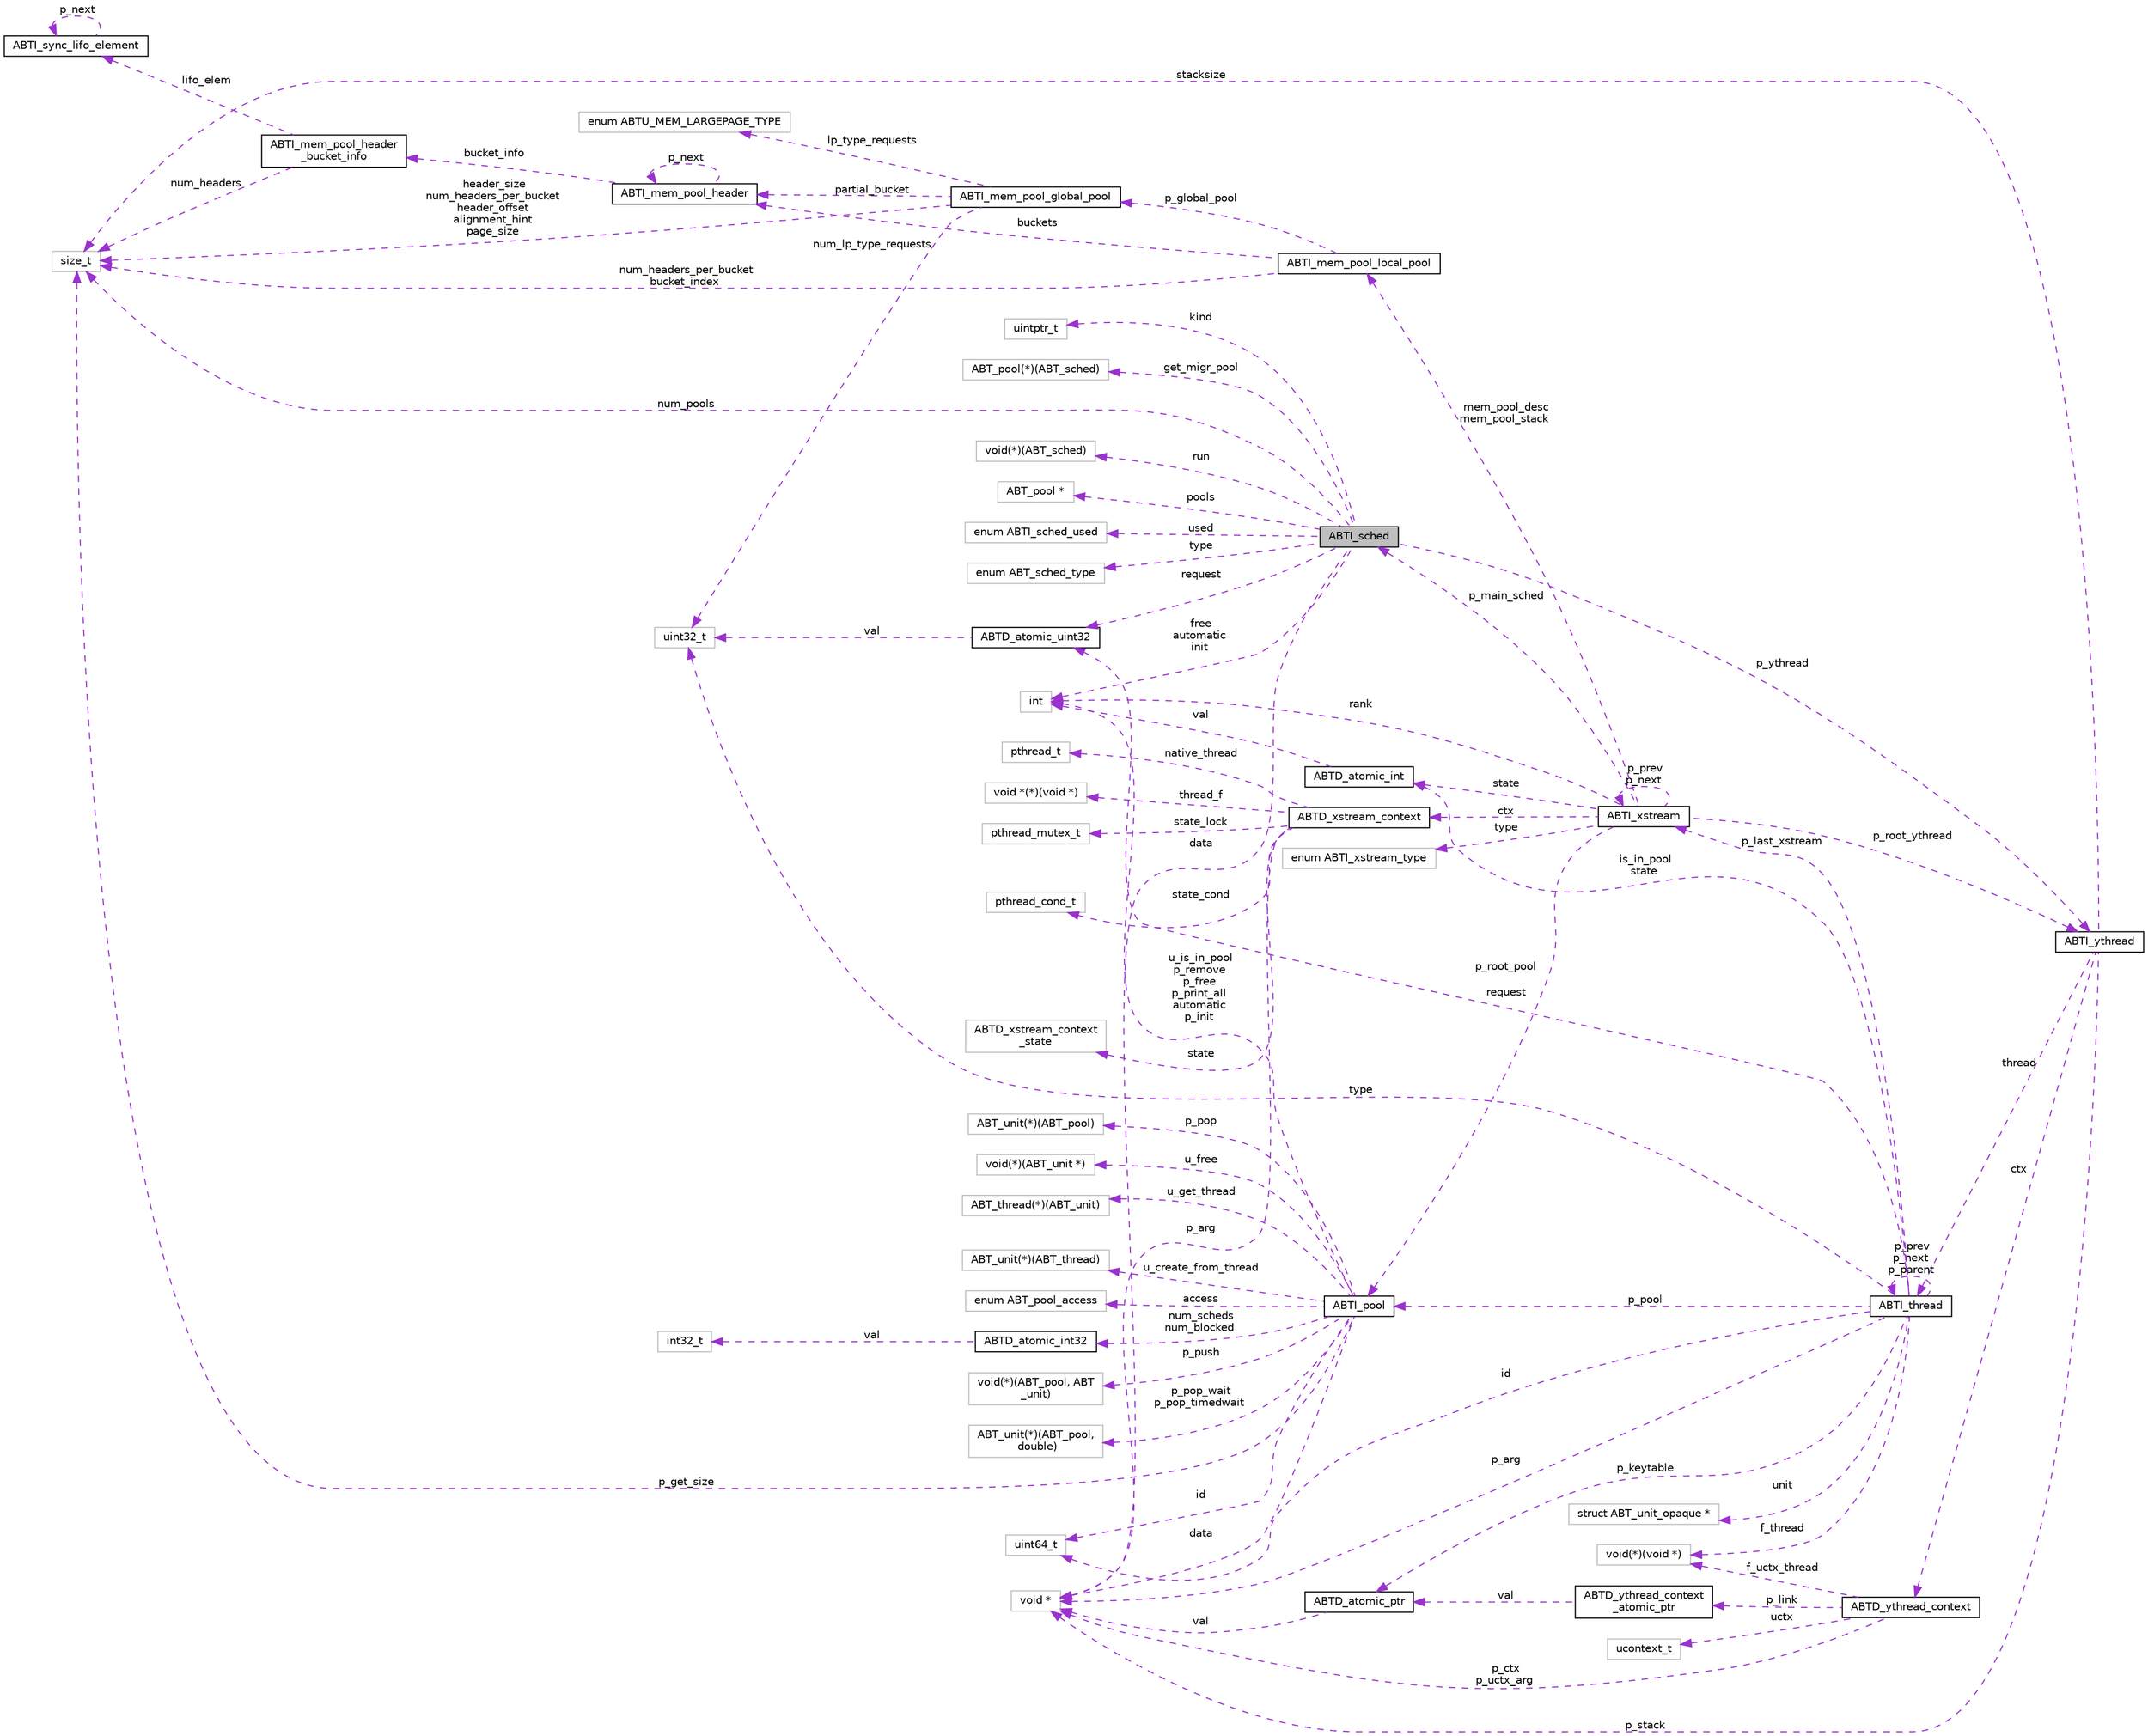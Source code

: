 digraph "ABTI_sched"
{
 // LATEX_PDF_SIZE
  edge [fontname="Helvetica",fontsize="10",labelfontname="Helvetica",labelfontsize="10"];
  node [fontname="Helvetica",fontsize="10",shape=record];
  rankdir="LR";
  Node1 [label="ABTI_sched",height=0.2,width=0.4,color="black", fillcolor="grey75", style="filled", fontcolor="black",tooltip=" "];
  Node2 -> Node1 [dir="back",color="darkorchid3",fontsize="10",style="dashed",label=" get_migr_pool" ,fontname="Helvetica"];
  Node2 [label="ABT_pool(*)(ABT_sched)",height=0.2,width=0.4,color="grey75", fillcolor="white", style="filled",tooltip=" "];
  Node3 -> Node1 [dir="back",color="darkorchid3",fontsize="10",style="dashed",label=" p_ythread" ,fontname="Helvetica"];
  Node3 [label="ABTI_ythread",height=0.2,width=0.4,color="black", fillcolor="white", style="filled",URL="$d5/d5f/structABTI__ythread.html",tooltip=" "];
  Node4 -> Node3 [dir="back",color="darkorchid3",fontsize="10",style="dashed",label=" thread" ,fontname="Helvetica"];
  Node4 [label="ABTI_thread",height=0.2,width=0.4,color="black", fillcolor="white", style="filled",URL="$d3/d55/structABTI__thread.html",tooltip=" "];
  Node5 -> Node4 [dir="back",color="darkorchid3",fontsize="10",style="dashed",label=" f_thread" ,fontname="Helvetica"];
  Node5 [label="void(*)(void *)",height=0.2,width=0.4,color="grey75", fillcolor="white", style="filled",tooltip=" "];
  Node6 -> Node4 [dir="back",color="darkorchid3",fontsize="10",style="dashed",label=" id" ,fontname="Helvetica"];
  Node6 [label="uint64_t",height=0.2,width=0.4,color="grey75", fillcolor="white", style="filled",tooltip=" "];
  Node4 -> Node4 [dir="back",color="darkorchid3",fontsize="10",style="dashed",label=" p_prev\np_next\np_parent" ,fontname="Helvetica"];
  Node7 -> Node4 [dir="back",color="darkorchid3",fontsize="10",style="dashed",label=" p_pool" ,fontname="Helvetica"];
  Node7 [label="ABTI_pool",height=0.2,width=0.4,color="black", fillcolor="white", style="filled",URL="$df/d65/structABTI__pool.html",tooltip=" "];
  Node8 -> Node7 [dir="back",color="darkorchid3",fontsize="10",style="dashed",label=" u_free" ,fontname="Helvetica"];
  Node8 [label="void(*)(ABT_unit *)",height=0.2,width=0.4,color="grey75", fillcolor="white", style="filled",tooltip=" "];
  Node9 -> Node7 [dir="back",color="darkorchid3",fontsize="10",style="dashed",label=" u_get_thread" ,fontname="Helvetica"];
  Node9 [label="ABT_thread(*)(ABT_unit)",height=0.2,width=0.4,color="grey75", fillcolor="white", style="filled",tooltip=" "];
  Node10 -> Node7 [dir="back",color="darkorchid3",fontsize="10",style="dashed",label=" u_create_from_thread" ,fontname="Helvetica"];
  Node10 [label="ABT_unit(*)(ABT_thread)",height=0.2,width=0.4,color="grey75", fillcolor="white", style="filled",tooltip=" "];
  Node6 -> Node7 [dir="back",color="darkorchid3",fontsize="10",style="dashed",label=" id" ,fontname="Helvetica"];
  Node11 -> Node7 [dir="back",color="darkorchid3",fontsize="10",style="dashed",label=" access" ,fontname="Helvetica"];
  Node11 [label="enum ABT_pool_access",height=0.2,width=0.4,color="grey75", fillcolor="white", style="filled",tooltip=" "];
  Node12 -> Node7 [dir="back",color="darkorchid3",fontsize="10",style="dashed",label=" p_push" ,fontname="Helvetica"];
  Node12 [label="void(*)(ABT_pool, ABT\l_unit)",height=0.2,width=0.4,color="grey75", fillcolor="white", style="filled",tooltip=" "];
  Node13 -> Node7 [dir="back",color="darkorchid3",fontsize="10",style="dashed",label=" p_get_size" ,fontname="Helvetica"];
  Node13 [label="size_t",height=0.2,width=0.4,color="grey75", fillcolor="white", style="filled",tooltip=" "];
  Node14 -> Node7 [dir="back",color="darkorchid3",fontsize="10",style="dashed",label=" p_pop_wait\np_pop_timedwait" ,fontname="Helvetica"];
  Node14 [label="ABT_unit(*)(ABT_pool,\l double)",height=0.2,width=0.4,color="grey75", fillcolor="white", style="filled",tooltip=" "];
  Node15 -> Node7 [dir="back",color="darkorchid3",fontsize="10",style="dashed",label=" u_is_in_pool\np_remove\np_free\np_print_all\nautomatic\np_init" ,fontname="Helvetica"];
  Node15 [label="int",height=0.2,width=0.4,color="grey75", fillcolor="white", style="filled",tooltip=" "];
  Node16 -> Node7 [dir="back",color="darkorchid3",fontsize="10",style="dashed",label=" num_scheds\nnum_blocked" ,fontname="Helvetica"];
  Node16 [label="ABTD_atomic_int32",height=0.2,width=0.4,color="black", fillcolor="white", style="filled",URL="$db/d9a/structABTD__atomic__int32.html",tooltip=" "];
  Node17 -> Node16 [dir="back",color="darkorchid3",fontsize="10",style="dashed",label=" val" ,fontname="Helvetica"];
  Node17 [label="int32_t",height=0.2,width=0.4,color="grey75", fillcolor="white", style="filled",tooltip=" "];
  Node18 -> Node7 [dir="back",color="darkorchid3",fontsize="10",style="dashed",label=" p_pop" ,fontname="Helvetica"];
  Node18 [label="ABT_unit(*)(ABT_pool)",height=0.2,width=0.4,color="grey75", fillcolor="white", style="filled",tooltip=" "];
  Node19 -> Node7 [dir="back",color="darkorchid3",fontsize="10",style="dashed",label=" data" ,fontname="Helvetica"];
  Node19 [label="void *",height=0.2,width=0.4,color="grey75", fillcolor="white", style="filled",tooltip=" "];
  Node20 -> Node4 [dir="back",color="darkorchid3",fontsize="10",style="dashed",label=" p_last_xstream" ,fontname="Helvetica"];
  Node20 [label="ABTI_xstream",height=0.2,width=0.4,color="black", fillcolor="white", style="filled",URL="$dc/d3f/structABTI__xstream.html",tooltip=" "];
  Node21 -> Node20 [dir="back",color="darkorchid3",fontsize="10",style="dashed",label=" ctx" ,fontname="Helvetica"];
  Node21 [label="ABTD_xstream_context",height=0.2,width=0.4,color="black", fillcolor="white", style="filled",URL="$df/dec/structABTD__xstream__context.html",tooltip=" "];
  Node22 -> Node21 [dir="back",color="darkorchid3",fontsize="10",style="dashed",label=" state" ,fontname="Helvetica"];
  Node22 [label="ABTD_xstream_context\l_state",height=0.2,width=0.4,color="grey75", fillcolor="white", style="filled",tooltip=" "];
  Node23 -> Node21 [dir="back",color="darkorchid3",fontsize="10",style="dashed",label=" thread_f" ,fontname="Helvetica"];
  Node23 [label="void *(*)(void *)",height=0.2,width=0.4,color="grey75", fillcolor="white", style="filled",tooltip=" "];
  Node24 -> Node21 [dir="back",color="darkorchid3",fontsize="10",style="dashed",label=" state_lock" ,fontname="Helvetica"];
  Node24 [label="pthread_mutex_t",height=0.2,width=0.4,color="grey75", fillcolor="white", style="filled",tooltip=" "];
  Node25 -> Node21 [dir="back",color="darkorchid3",fontsize="10",style="dashed",label=" native_thread" ,fontname="Helvetica"];
  Node25 [label="pthread_t",height=0.2,width=0.4,color="grey75", fillcolor="white", style="filled",tooltip=" "];
  Node26 -> Node21 [dir="back",color="darkorchid3",fontsize="10",style="dashed",label=" state_cond" ,fontname="Helvetica"];
  Node26 [label="pthread_cond_t",height=0.2,width=0.4,color="grey75", fillcolor="white", style="filled",tooltip=" "];
  Node19 -> Node21 [dir="back",color="darkorchid3",fontsize="10",style="dashed",label=" p_arg" ,fontname="Helvetica"];
  Node1 -> Node20 [dir="back",color="darkorchid3",fontsize="10",style="dashed",label=" p_main_sched" ,fontname="Helvetica"];
  Node3 -> Node20 [dir="back",color="darkorchid3",fontsize="10",style="dashed",label=" p_root_ythread" ,fontname="Helvetica"];
  Node7 -> Node20 [dir="back",color="darkorchid3",fontsize="10",style="dashed",label=" p_root_pool" ,fontname="Helvetica"];
  Node27 -> Node20 [dir="back",color="darkorchid3",fontsize="10",style="dashed",label=" type" ,fontname="Helvetica"];
  Node27 [label="enum ABTI_xstream_type",height=0.2,width=0.4,color="grey75", fillcolor="white", style="filled",tooltip=" "];
  Node20 -> Node20 [dir="back",color="darkorchid3",fontsize="10",style="dashed",label=" p_prev\np_next" ,fontname="Helvetica"];
  Node28 -> Node20 [dir="back",color="darkorchid3",fontsize="10",style="dashed",label=" state" ,fontname="Helvetica"];
  Node28 [label="ABTD_atomic_int",height=0.2,width=0.4,color="black", fillcolor="white", style="filled",URL="$d5/df5/structABTD__atomic__int.html",tooltip=" "];
  Node15 -> Node28 [dir="back",color="darkorchid3",fontsize="10",style="dashed",label=" val" ,fontname="Helvetica"];
  Node15 -> Node20 [dir="back",color="darkorchid3",fontsize="10",style="dashed",label=" rank" ,fontname="Helvetica"];
  Node29 -> Node20 [dir="back",color="darkorchid3",fontsize="10",style="dashed",label=" mem_pool_desc\nmem_pool_stack" ,fontname="Helvetica"];
  Node29 [label="ABTI_mem_pool_local_pool",height=0.2,width=0.4,color="black", fillcolor="white", style="filled",URL="$d6/d69/structABTI__mem__pool__local__pool.html",tooltip=" "];
  Node13 -> Node29 [dir="back",color="darkorchid3",fontsize="10",style="dashed",label=" num_headers_per_bucket\nbucket_index" ,fontname="Helvetica"];
  Node30 -> Node29 [dir="back",color="darkorchid3",fontsize="10",style="dashed",label=" buckets" ,fontname="Helvetica"];
  Node30 [label="ABTI_mem_pool_header",height=0.2,width=0.4,color="black", fillcolor="white", style="filled",URL="$de/d24/structABTI__mem__pool__header.html",tooltip=" "];
  Node31 -> Node30 [dir="back",color="darkorchid3",fontsize="10",style="dashed",label=" bucket_info" ,fontname="Helvetica"];
  Node31 [label="ABTI_mem_pool_header\l_bucket_info",height=0.2,width=0.4,color="black", fillcolor="white", style="filled",URL="$d5/d6c/unionABTI__mem__pool__header__bucket__info.html",tooltip=" "];
  Node32 -> Node31 [dir="back",color="darkorchid3",fontsize="10",style="dashed",label=" lifo_elem" ,fontname="Helvetica"];
  Node32 [label="ABTI_sync_lifo_element",height=0.2,width=0.4,color="black", fillcolor="white", style="filled",URL="$de/d30/structABTI__sync__lifo__element.html",tooltip=" "];
  Node32 -> Node32 [dir="back",color="darkorchid3",fontsize="10",style="dashed",label=" p_next" ,fontname="Helvetica"];
  Node13 -> Node31 [dir="back",color="darkorchid3",fontsize="10",style="dashed",label=" num_headers" ,fontname="Helvetica"];
  Node30 -> Node30 [dir="back",color="darkorchid3",fontsize="10",style="dashed",label=" p_next" ,fontname="Helvetica"];
  Node33 -> Node29 [dir="back",color="darkorchid3",fontsize="10",style="dashed",label=" p_global_pool" ,fontname="Helvetica"];
  Node33 [label="ABTI_mem_pool_global_pool",height=0.2,width=0.4,color="black", fillcolor="white", style="filled",URL="$d7/de4/structABTI__mem__pool__global__pool.html",tooltip=" "];
  Node13 -> Node33 [dir="back",color="darkorchid3",fontsize="10",style="dashed",label=" header_size\nnum_headers_per_bucket\nheader_offset\nalignment_hint\npage_size" ,fontname="Helvetica"];
  Node34 -> Node33 [dir="back",color="darkorchid3",fontsize="10",style="dashed",label=" num_lp_type_requests" ,fontname="Helvetica"];
  Node34 [label="uint32_t",height=0.2,width=0.4,color="grey75", fillcolor="white", style="filled",tooltip=" "];
  Node30 -> Node33 [dir="back",color="darkorchid3",fontsize="10",style="dashed",label=" partial_bucket" ,fontname="Helvetica"];
  Node35 -> Node33 [dir="back",color="darkorchid3",fontsize="10",style="dashed",label=" lp_type_requests" ,fontname="Helvetica"];
  Node35 [label="enum ABTU_MEM_LARGEPAGE_TYPE",height=0.2,width=0.4,color="grey75", fillcolor="white", style="filled",tooltip=" "];
  Node34 -> Node4 [dir="back",color="darkorchid3",fontsize="10",style="dashed",label=" type" ,fontname="Helvetica"];
  Node28 -> Node4 [dir="back",color="darkorchid3",fontsize="10",style="dashed",label=" is_in_pool\nstate" ,fontname="Helvetica"];
  Node36 -> Node4 [dir="back",color="darkorchid3",fontsize="10",style="dashed",label=" p_keytable" ,fontname="Helvetica"];
  Node36 [label="ABTD_atomic_ptr",height=0.2,width=0.4,color="black", fillcolor="white", style="filled",URL="$df/d5b/structABTD__atomic__ptr.html",tooltip=" "];
  Node19 -> Node36 [dir="back",color="darkorchid3",fontsize="10",style="dashed",label=" val" ,fontname="Helvetica"];
  Node37 -> Node4 [dir="back",color="darkorchid3",fontsize="10",style="dashed",label=" request" ,fontname="Helvetica"];
  Node37 [label="ABTD_atomic_uint32",height=0.2,width=0.4,color="black", fillcolor="white", style="filled",URL="$db/df7/structABTD__atomic__uint32.html",tooltip=" "];
  Node34 -> Node37 [dir="back",color="darkorchid3",fontsize="10",style="dashed",label=" val" ,fontname="Helvetica"];
  Node19 -> Node4 [dir="back",color="darkorchid3",fontsize="10",style="dashed",label=" p_arg" ,fontname="Helvetica"];
  Node38 -> Node4 [dir="back",color="darkorchid3",fontsize="10",style="dashed",label=" unit" ,fontname="Helvetica"];
  Node38 [label="struct ABT_unit_opaque *",height=0.2,width=0.4,color="grey75", fillcolor="white", style="filled",tooltip=" "];
  Node13 -> Node3 [dir="back",color="darkorchid3",fontsize="10",style="dashed",label=" stacksize" ,fontname="Helvetica"];
  Node39 -> Node3 [dir="back",color="darkorchid3",fontsize="10",style="dashed",label=" ctx" ,fontname="Helvetica"];
  Node39 [label="ABTD_ythread_context",height=0.2,width=0.4,color="black", fillcolor="white", style="filled",URL="$d8/df3/structABTD__ythread__context.html",tooltip=" "];
  Node5 -> Node39 [dir="back",color="darkorchid3",fontsize="10",style="dashed",label=" f_uctx_thread" ,fontname="Helvetica"];
  Node40 -> Node39 [dir="back",color="darkorchid3",fontsize="10",style="dashed",label=" uctx" ,fontname="Helvetica"];
  Node40 [label="ucontext_t",height=0.2,width=0.4,color="grey75", fillcolor="white", style="filled",tooltip=" "];
  Node41 -> Node39 [dir="back",color="darkorchid3",fontsize="10",style="dashed",label=" p_link" ,fontname="Helvetica"];
  Node41 [label="ABTD_ythread_context\l_atomic_ptr",height=0.2,width=0.4,color="black", fillcolor="white", style="filled",URL="$d6/dfc/structABTD__ythread__context__atomic__ptr.html",tooltip=" "];
  Node36 -> Node41 [dir="back",color="darkorchid3",fontsize="10",style="dashed",label=" val" ,fontname="Helvetica"];
  Node19 -> Node39 [dir="back",color="darkorchid3",fontsize="10",style="dashed",label=" p_ctx\np_uctx_arg" ,fontname="Helvetica"];
  Node19 -> Node3 [dir="back",color="darkorchid3",fontsize="10",style="dashed",label=" p_stack" ,fontname="Helvetica"];
  Node13 -> Node1 [dir="back",color="darkorchid3",fontsize="10",style="dashed",label=" num_pools" ,fontname="Helvetica"];
  Node15 -> Node1 [dir="back",color="darkorchid3",fontsize="10",style="dashed",label=" free\nautomatic\ninit" ,fontname="Helvetica"];
  Node42 -> Node1 [dir="back",color="darkorchid3",fontsize="10",style="dashed",label=" run" ,fontname="Helvetica"];
  Node42 [label="void(*)(ABT_sched)",height=0.2,width=0.4,color="grey75", fillcolor="white", style="filled",tooltip=" "];
  Node43 -> Node1 [dir="back",color="darkorchid3",fontsize="10",style="dashed",label=" pools" ,fontname="Helvetica"];
  Node43 [label="ABT_pool *",height=0.2,width=0.4,color="grey75", fillcolor="white", style="filled",tooltip=" "];
  Node37 -> Node1 [dir="back",color="darkorchid3",fontsize="10",style="dashed",label=" request" ,fontname="Helvetica"];
  Node44 -> Node1 [dir="back",color="darkorchid3",fontsize="10",style="dashed",label=" used" ,fontname="Helvetica"];
  Node44 [label="enum ABTI_sched_used",height=0.2,width=0.4,color="grey75", fillcolor="white", style="filled",tooltip=" "];
  Node19 -> Node1 [dir="back",color="darkorchid3",fontsize="10",style="dashed",label=" data" ,fontname="Helvetica"];
  Node45 -> Node1 [dir="back",color="darkorchid3",fontsize="10",style="dashed",label=" type" ,fontname="Helvetica"];
  Node45 [label="enum ABT_sched_type",height=0.2,width=0.4,color="grey75", fillcolor="white", style="filled",tooltip=" "];
  Node46 -> Node1 [dir="back",color="darkorchid3",fontsize="10",style="dashed",label=" kind" ,fontname="Helvetica"];
  Node46 [label="uintptr_t",height=0.2,width=0.4,color="grey75", fillcolor="white", style="filled",tooltip=" "];
}
